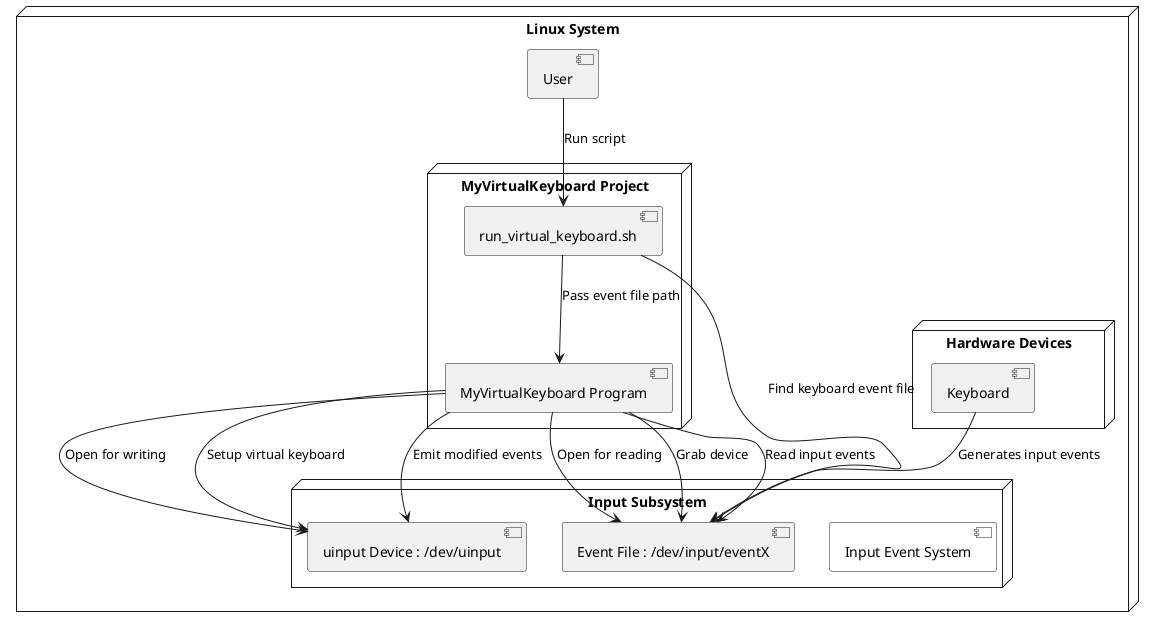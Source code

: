 @startuml
node "Linux System" {
    [User]
    node "Hardware Devices" {
        [Keyboard] 
    }

    node "Input Subsystem" {
        [Input Event System] #white
        [uinput Device : /dev/uinput]
        [Event File : /dev/input/eventX]
    }

    node "MyVirtualKeyboard Project" {
        [run_virtual_keyboard.sh]
        [MyVirtualKeyboard Program]
    }
}

User --> [run_virtual_keyboard.sh] : Run script
[run_virtual_keyboard.sh] --> [Event File : /dev/input/eventX] : Find keyboard event file
[run_virtual_keyboard.sh] --> [MyVirtualKeyboard Program] : Pass event file path

[MyVirtualKeyboard Program] --> [Event File : /dev/input/eventX] : Open for reading
[MyVirtualKeyboard Program] --> [uinput Device : /dev/uinput] : Open for writing

[MyVirtualKeyboard Program] --> [Event File : /dev/input/eventX] : Grab device
[MyVirtualKeyboard Program] --> [uinput Device : /dev/uinput] : Setup virtual keyboard

[MyVirtualKeyboard Program] --> [Event File : /dev/input/eventX] : Read input events
[MyVirtualKeyboard Program] --> [uinput Device : /dev/uinput] : Emit modified events

[Keyboard] --> [Event File : /dev/input/eventX] : Generates input events

@enduml
